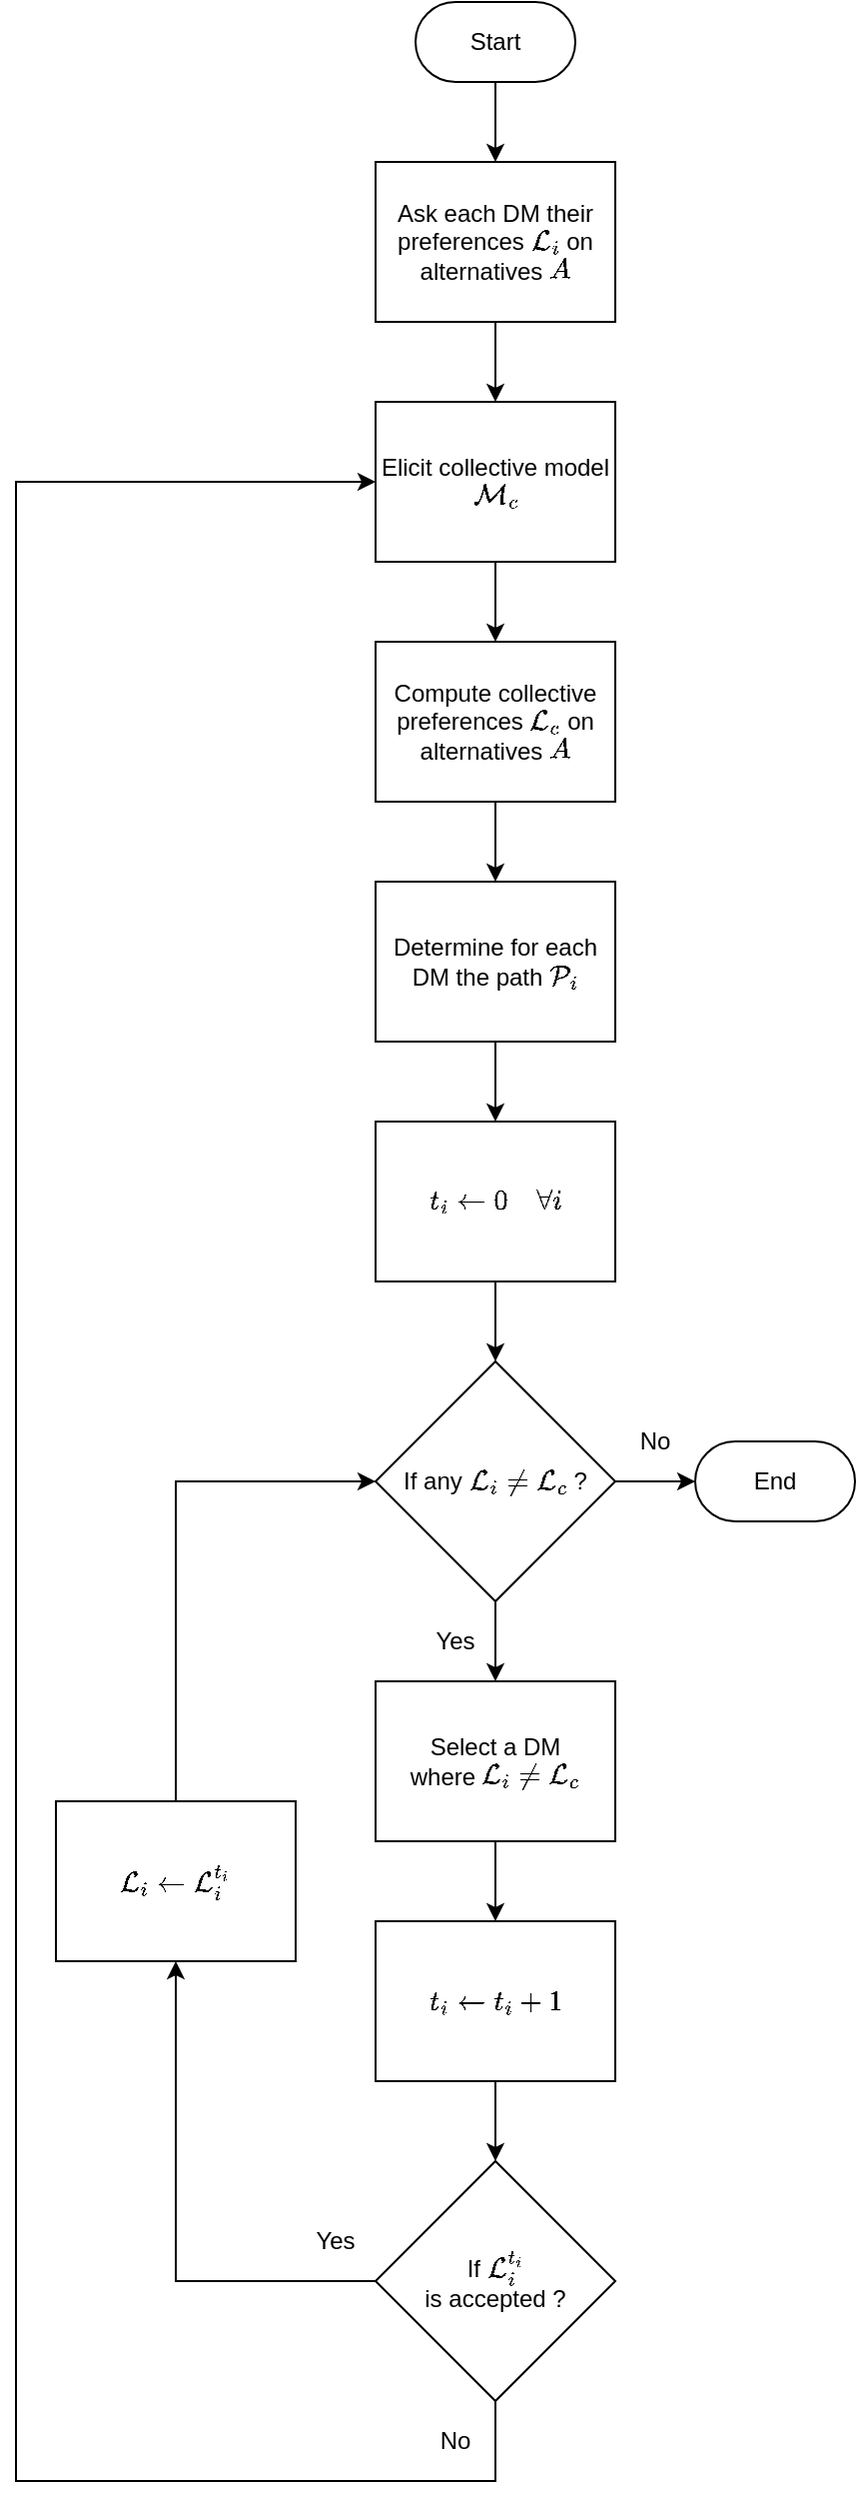 <mxfile version="25.0.1" pages="2">
  <diagram name="Page-1" id="FjsUFNsxTpDgcGU2gkwm">
    <mxGraphModel dx="1722" dy="685" grid="1" gridSize="10" guides="1" tooltips="1" connect="1" arrows="1" fold="1" page="0" pageScale="1" pageWidth="827" pageHeight="1169" math="1" shadow="0">
      <root>
        <mxCell id="0" />
        <mxCell id="1" parent="0" />
        <mxCell id="qaabH04pQQgadvRFd-1W-9" style="edgeStyle=orthogonalEdgeStyle;rounded=0;orthogonalLoop=1;jettySize=auto;html=1;" parent="1" source="qaabH04pQQgadvRFd-1W-6" target="qaabH04pQQgadvRFd-1W-8" edge="1">
          <mxGeometry relative="1" as="geometry" />
        </mxCell>
        <mxCell id="qaabH04pQQgadvRFd-1W-6" value="Start" style="html=1;dashed=0;whiteSpace=wrap;shape=mxgraph.dfd.start" parent="1" vertex="1">
          <mxGeometry x="200" y="200" width="80" height="40" as="geometry" />
        </mxCell>
        <mxCell id="qaabH04pQQgadvRFd-1W-12" value="" style="edgeStyle=orthogonalEdgeStyle;rounded=0;orthogonalLoop=1;jettySize=auto;html=1;" parent="1" source="qaabH04pQQgadvRFd-1W-8" target="qaabH04pQQgadvRFd-1W-11" edge="1">
          <mxGeometry relative="1" as="geometry" />
        </mxCell>
        <mxCell id="qaabH04pQQgadvRFd-1W-8" value="Ask each DM their preferences&amp;nbsp;&lt;span style=&quot;background-color: initial;&quot;&gt;\(\mathcal{L}_i\) on alternatives \(A\)&lt;/span&gt;" style="rounded=0;whiteSpace=wrap;html=1;" parent="1" vertex="1">
          <mxGeometry x="180" y="280" width="120" height="80" as="geometry" />
        </mxCell>
        <mxCell id="RybsW2xUJ8Wm3ZWdojGP-2" value="" style="edgeStyle=orthogonalEdgeStyle;rounded=0;orthogonalLoop=1;jettySize=auto;html=1;" parent="1" source="qaabH04pQQgadvRFd-1W-11" target="RybsW2xUJ8Wm3ZWdojGP-1" edge="1">
          <mxGeometry relative="1" as="geometry" />
        </mxCell>
        <mxCell id="qaabH04pQQgadvRFd-1W-11" value="Elicit collective model \(\mathcal{M}_c\)" style="whiteSpace=wrap;html=1;rounded=0;" parent="1" vertex="1">
          <mxGeometry x="180" y="400" width="120" height="80" as="geometry" />
        </mxCell>
        <mxCell id="RybsW2xUJ8Wm3ZWdojGP-5" value="" style="edgeStyle=orthogonalEdgeStyle;rounded=0;orthogonalLoop=1;jettySize=auto;html=1;" parent="1" source="qaabH04pQQgadvRFd-1W-13" target="RybsW2xUJ8Wm3ZWdojGP-4" edge="1">
          <mxGeometry relative="1" as="geometry" />
        </mxCell>
        <mxCell id="qaabH04pQQgadvRFd-1W-13" value="Determine for each DM the path \(\mathcal{P}_i\)" style="whiteSpace=wrap;html=1;rounded=0;" parent="1" vertex="1">
          <mxGeometry x="180" y="640" width="120" height="80" as="geometry" />
        </mxCell>
        <mxCell id="qaabH04pQQgadvRFd-1W-28" value="" style="edgeStyle=orthogonalEdgeStyle;rounded=0;orthogonalLoop=1;jettySize=auto;html=1;" parent="1" source="qaabH04pQQgadvRFd-1W-25" target="qaabH04pQQgadvRFd-1W-27" edge="1">
          <mxGeometry relative="1" as="geometry" />
        </mxCell>
        <mxCell id="qaabH04pQQgadvRFd-1W-25" value="\(t_i \gets t_i + 1\)" style="whiteSpace=wrap;html=1;rounded=0;" parent="1" vertex="1">
          <mxGeometry x="180" y="1160" width="120" height="80" as="geometry" />
        </mxCell>
        <mxCell id="qaabH04pQQgadvRFd-1W-45" value="" style="edgeStyle=orthogonalEdgeStyle;rounded=0;orthogonalLoop=1;jettySize=auto;html=1;" parent="1" source="qaabH04pQQgadvRFd-1W-27" target="qaabH04pQQgadvRFd-1W-41" edge="1">
          <mxGeometry relative="1" as="geometry">
            <mxPoint x="140" y="1220" as="targetPoint" />
          </mxGeometry>
        </mxCell>
        <mxCell id="qaabH04pQQgadvRFd-1W-54" style="edgeStyle=orthogonalEdgeStyle;rounded=0;orthogonalLoop=1;jettySize=auto;html=1;" parent="1" source="qaabH04pQQgadvRFd-1W-27" target="qaabH04pQQgadvRFd-1W-11" edge="1">
          <mxGeometry relative="1" as="geometry">
            <mxPoint x="-120" y="680" as="targetPoint" />
            <Array as="points">
              <mxPoint x="240" y="1440" />
              <mxPoint y="1440" />
              <mxPoint y="440" />
            </Array>
          </mxGeometry>
        </mxCell>
        <mxCell id="qaabH04pQQgadvRFd-1W-27" value="If &lt;span style=&quot;background-color: initial;&quot;&gt;\(\mathcal{L}_i^{t_i}\)&lt;/span&gt;&lt;div&gt;&lt;span style=&quot;background-color: initial;&quot;&gt;is accepted ?&lt;/span&gt;&lt;/div&gt;" style="rhombus;whiteSpace=wrap;html=1;rounded=0;" parent="1" vertex="1">
          <mxGeometry x="180" y="1280" width="120" height="120" as="geometry" />
        </mxCell>
        <mxCell id="qaabH04pQQgadvRFd-1W-40" style="edgeStyle=orthogonalEdgeStyle;rounded=0;orthogonalLoop=1;jettySize=auto;html=1;" parent="1" source="qaabH04pQQgadvRFd-1W-29" target="FKqDToA3oZGnm_qYhe_x-12" edge="1">
          <mxGeometry relative="1" as="geometry" />
        </mxCell>
        <mxCell id="qaabH04pQQgadvRFd-1W-55" style="edgeStyle=orthogonalEdgeStyle;rounded=0;orthogonalLoop=1;jettySize=auto;html=1;" parent="1" source="qaabH04pQQgadvRFd-1W-29" edge="1">
          <mxGeometry relative="1" as="geometry">
            <mxPoint x="340" y="940" as="targetPoint" />
          </mxGeometry>
        </mxCell>
        <mxCell id="qaabH04pQQgadvRFd-1W-29" value="If any \(\mathcal{L}_i \ne \mathcal{L}_c\) ?" style="rhombus;whiteSpace=wrap;html=1;rounded=0;" parent="1" vertex="1">
          <mxGeometry x="180" y="880" width="120" height="120" as="geometry" />
        </mxCell>
        <mxCell id="qaabH04pQQgadvRFd-1W-47" style="edgeStyle=orthogonalEdgeStyle;rounded=0;orthogonalLoop=1;jettySize=auto;html=1;" parent="1" source="qaabH04pQQgadvRFd-1W-41" target="qaabH04pQQgadvRFd-1W-29" edge="1">
          <mxGeometry relative="1" as="geometry">
            <Array as="points">
              <mxPoint x="80" y="940" />
            </Array>
          </mxGeometry>
        </mxCell>
        <mxCell id="qaabH04pQQgadvRFd-1W-41" value="\(\mathcal{L}_i \gets \mathcal{L}_i^{t_i}\)" style="whiteSpace=wrap;html=1;rounded=0;" parent="1" vertex="1">
          <mxGeometry x="20" y="1100" width="120" height="80" as="geometry" />
        </mxCell>
        <mxCell id="qaabH04pQQgadvRFd-1W-49" value="End" style="html=1;dashed=0;whiteSpace=wrap;shape=mxgraph.dfd.start" parent="1" vertex="1">
          <mxGeometry x="340" y="920" width="80" height="40" as="geometry" />
        </mxCell>
        <mxCell id="FKqDToA3oZGnm_qYhe_x-1" value="Yes" style="text;html=1;align=center;verticalAlign=middle;whiteSpace=wrap;rounded=0;" parent="1" vertex="1">
          <mxGeometry x="200" y="1000" width="40" height="40" as="geometry" />
        </mxCell>
        <mxCell id="FKqDToA3oZGnm_qYhe_x-2" value="No" style="text;html=1;align=center;verticalAlign=middle;whiteSpace=wrap;rounded=0;" parent="1" vertex="1">
          <mxGeometry x="300" y="900" width="40" height="40" as="geometry" />
        </mxCell>
        <mxCell id="FKqDToA3oZGnm_qYhe_x-3" value="Yes" style="text;html=1;align=center;verticalAlign=middle;whiteSpace=wrap;rounded=0;" parent="1" vertex="1">
          <mxGeometry x="140" y="1300" width="40" height="40" as="geometry" />
        </mxCell>
        <mxCell id="FKqDToA3oZGnm_qYhe_x-4" value="No" style="text;html=1;align=center;verticalAlign=middle;whiteSpace=wrap;rounded=0;" parent="1" vertex="1">
          <mxGeometry x="200" y="1400" width="40" height="40" as="geometry" />
        </mxCell>
        <mxCell id="FKqDToA3oZGnm_qYhe_x-13" value="" style="edgeStyle=orthogonalEdgeStyle;rounded=0;orthogonalLoop=1;jettySize=auto;html=1;" parent="1" source="FKqDToA3oZGnm_qYhe_x-12" target="qaabH04pQQgadvRFd-1W-25" edge="1">
          <mxGeometry relative="1" as="geometry" />
        </mxCell>
        <mxCell id="FKqDToA3oZGnm_qYhe_x-12" value="Select a DM&lt;div&gt;where \(\mathcal{L}_i \ne \mathcal{L}_c\)&lt;/div&gt;" style="rounded=0;whiteSpace=wrap;html=1;" parent="1" vertex="1">
          <mxGeometry x="180" y="1040" width="120" height="80" as="geometry" />
        </mxCell>
        <mxCell id="RybsW2xUJ8Wm3ZWdojGP-3" value="" style="edgeStyle=orthogonalEdgeStyle;rounded=0;orthogonalLoop=1;jettySize=auto;html=1;" parent="1" source="RybsW2xUJ8Wm3ZWdojGP-1" target="qaabH04pQQgadvRFd-1W-13" edge="1">
          <mxGeometry relative="1" as="geometry" />
        </mxCell>
        <mxCell id="RybsW2xUJ8Wm3ZWdojGP-1" value="&lt;div&gt;Compute collective preferences&amp;nbsp;&lt;span style=&quot;background-color: initial;&quot;&gt;\(\mathcal{L}_c\) on alternatives \(A\)&lt;/span&gt;&lt;/div&gt;" style="whiteSpace=wrap;html=1;rounded=0;" parent="1" vertex="1">
          <mxGeometry x="180" y="520" width="120" height="80" as="geometry" />
        </mxCell>
        <mxCell id="RybsW2xUJ8Wm3ZWdojGP-6" value="" style="edgeStyle=orthogonalEdgeStyle;rounded=0;orthogonalLoop=1;jettySize=auto;html=1;" parent="1" source="RybsW2xUJ8Wm3ZWdojGP-4" target="qaabH04pQQgadvRFd-1W-29" edge="1">
          <mxGeometry relative="1" as="geometry" />
        </mxCell>
        <mxCell id="RybsW2xUJ8Wm3ZWdojGP-4" value="\(t_i \gets 0 \quad \forall i\)" style="whiteSpace=wrap;html=1;rounded=0;" parent="1" vertex="1">
          <mxGeometry x="180" y="760" width="120" height="80" as="geometry" />
        </mxCell>
      </root>
    </mxGraphModel>
  </diagram>
  <diagram name="Copie de Page-1" id="4iImEkCJJELZKiftRp8D">
    <mxGraphModel dx="1996" dy="1226" grid="1" gridSize="10" guides="1" tooltips="1" connect="1" arrows="1" fold="1" page="0" pageScale="1" pageWidth="827" pageHeight="1169" math="1" shadow="0">
      <root>
        <mxCell id="wrT4-ReSR-lD7pSwsr2c-0" />
        <mxCell id="wrT4-ReSR-lD7pSwsr2c-1" parent="wrT4-ReSR-lD7pSwsr2c-0" />
        <mxCell id="WPmVL4JJI1YCjwFq4VIU-1" value="" style="edgeStyle=orthogonalEdgeStyle;rounded=0;orthogonalLoop=1;jettySize=auto;html=1;" edge="1" parent="wrT4-ReSR-lD7pSwsr2c-1" source="wrT4-ReSR-lD7pSwsr2c-3" target="WPmVL4JJI1YCjwFq4VIU-0">
          <mxGeometry relative="1" as="geometry" />
        </mxCell>
        <mxCell id="wrT4-ReSR-lD7pSwsr2c-3" value="Start" style="html=1;dashed=0;whiteSpace=wrap;shape=mxgraph.dfd.start" vertex="1" parent="wrT4-ReSR-lD7pSwsr2c-1">
          <mxGeometry x="200" y="-40" width="80" height="40" as="geometry" />
        </mxCell>
        <mxCell id="wrT4-ReSR-lD7pSwsr2c-4" value="" style="edgeStyle=orthogonalEdgeStyle;rounded=0;orthogonalLoop=1;jettySize=auto;html=1;" edge="1" parent="wrT4-ReSR-lD7pSwsr2c-1" source="wrT4-ReSR-lD7pSwsr2c-5" target="wrT4-ReSR-lD7pSwsr2c-7">
          <mxGeometry relative="1" as="geometry" />
        </mxCell>
        <mxCell id="wrT4-ReSR-lD7pSwsr2c-5" value="Pairwise comparisons \(\mathcal{L}_i\) for every DM" style="rounded=0;whiteSpace=wrap;html=1;" vertex="1" parent="wrT4-ReSR-lD7pSwsr2c-1">
          <mxGeometry x="180" y="400" width="120" height="80" as="geometry" />
        </mxCell>
        <mxCell id="wrT4-ReSR-lD7pSwsr2c-6" style="edgeStyle=orthogonalEdgeStyle;rounded=0;orthogonalLoop=1;jettySize=auto;html=1;" edge="1" parent="wrT4-ReSR-lD7pSwsr2c-1" source="wrT4-ReSR-lD7pSwsr2c-7" target="wrT4-ReSR-lD7pSwsr2c-9">
          <mxGeometry relative="1" as="geometry" />
        </mxCell>
        <mxCell id="wrT4-ReSR-lD7pSwsr2c-7" value="Elicited Collective model \(\mathcal{M}_c\) and&lt;div&gt;its preferences \(\mathcal{L}_c\)&lt;/div&gt;" style="whiteSpace=wrap;html=1;rounded=0;" vertex="1" parent="wrT4-ReSR-lD7pSwsr2c-1">
          <mxGeometry x="180" y="520" width="120" height="80" as="geometry" />
        </mxCell>
        <mxCell id="wrT4-ReSR-lD7pSwsr2c-8" style="edgeStyle=orthogonalEdgeStyle;rounded=0;orthogonalLoop=1;jettySize=auto;html=1;" edge="1" parent="wrT4-ReSR-lD7pSwsr2c-1" source="wrT4-ReSR-lD7pSwsr2c-9" target="wrT4-ReSR-lD7pSwsr2c-17">
          <mxGeometry relative="1" as="geometry" />
        </mxCell>
        <mxCell id="wrT4-ReSR-lD7pSwsr2c-9" value="Path \(\mathcal{P}_i\)&amp;nbsp;&lt;span style=&quot;background-color: initial;&quot;&gt;from&lt;/span&gt;&lt;div&gt;&lt;span style=&quot;background-color: initial;&quot;&gt;\(\mathcal{L}_i\) to \(\mathcal{L}_c\)&lt;/span&gt;&lt;/div&gt;" style="whiteSpace=wrap;html=1;rounded=0;" vertex="1" parent="wrT4-ReSR-lD7pSwsr2c-1">
          <mxGeometry x="180" y="640" width="120" height="80" as="geometry" />
        </mxCell>
        <mxCell id="-Dm6w1mbxY7R67I0wlVk-1" value="" style="edgeStyle=orthogonalEdgeStyle;rounded=0;orthogonalLoop=1;jettySize=auto;html=1;" edge="1" parent="wrT4-ReSR-lD7pSwsr2c-1" source="wrT4-ReSR-lD7pSwsr2c-11" target="-Dm6w1mbxY7R67I0wlVk-0">
          <mxGeometry relative="1" as="geometry" />
        </mxCell>
        <mxCell id="wrT4-ReSR-lD7pSwsr2c-11" value="\(\mathcal{L}_i&#39; \gets\) next preferences changes&lt;div&gt;in \(\mathcal{P}_i\)&lt;/div&gt;" style="whiteSpace=wrap;html=1;rounded=0;" vertex="1" parent="wrT4-ReSR-lD7pSwsr2c-1">
          <mxGeometry x="180" y="1040" width="120" height="80" as="geometry" />
        </mxCell>
        <mxCell id="wrT4-ReSR-lD7pSwsr2c-12" value="" style="edgeStyle=orthogonalEdgeStyle;rounded=0;orthogonalLoop=1;jettySize=auto;html=1;" edge="1" parent="wrT4-ReSR-lD7pSwsr2c-1" source="wrT4-ReSR-lD7pSwsr2c-14" target="wrT4-ReSR-lD7pSwsr2c-19">
          <mxGeometry relative="1" as="geometry">
            <mxPoint x="140" y="1100" as="targetPoint" />
          </mxGeometry>
        </mxCell>
        <mxCell id="wrT4-ReSR-lD7pSwsr2c-13" style="edgeStyle=orthogonalEdgeStyle;rounded=0;orthogonalLoop=1;jettySize=auto;html=1;" edge="1" parent="wrT4-ReSR-lD7pSwsr2c-1" source="wrT4-ReSR-lD7pSwsr2c-14" target="wrT4-ReSR-lD7pSwsr2c-7">
          <mxGeometry relative="1" as="geometry">
            <mxPoint x="-120" y="680" as="targetPoint" />
            <Array as="points">
              <mxPoint x="240" y="1440" />
              <mxPoint y="1440" />
              <mxPoint y="560" />
            </Array>
          </mxGeometry>
        </mxCell>
        <mxCell id="wrT4-ReSR-lD7pSwsr2c-14" value="If all&amp;nbsp;&lt;span style=&quot;background-color: initial;&quot;&gt;\(\mathcal{M}_i&#39;\)&lt;/span&gt;&lt;div&gt;&lt;span style=&quot;background-color: initial;&quot;&gt;are accepted ?&lt;/span&gt;&lt;/div&gt;" style="rhombus;whiteSpace=wrap;html=1;rounded=0;" vertex="1" parent="wrT4-ReSR-lD7pSwsr2c-1">
          <mxGeometry x="180" y="1280" width="120" height="120" as="geometry" />
        </mxCell>
        <mxCell id="wrT4-ReSR-lD7pSwsr2c-15" style="edgeStyle=orthogonalEdgeStyle;rounded=0;orthogonalLoop=1;jettySize=auto;html=1;" edge="1" parent="wrT4-ReSR-lD7pSwsr2c-1" source="wrT4-ReSR-lD7pSwsr2c-17" target="wrT4-ReSR-lD7pSwsr2c-26">
          <mxGeometry relative="1" as="geometry" />
        </mxCell>
        <mxCell id="wrT4-ReSR-lD7pSwsr2c-16" style="edgeStyle=orthogonalEdgeStyle;rounded=0;orthogonalLoop=1;jettySize=auto;html=1;" edge="1" parent="wrT4-ReSR-lD7pSwsr2c-1" source="wrT4-ReSR-lD7pSwsr2c-17">
          <mxGeometry relative="1" as="geometry">
            <mxPoint x="340" y="820" as="targetPoint" />
          </mxGeometry>
        </mxCell>
        <mxCell id="wrT4-ReSR-lD7pSwsr2c-17" value="If any \(\mathcal{L}_i \ne \mathcal{L}_c\) ?" style="rhombus;whiteSpace=wrap;html=1;rounded=0;" vertex="1" parent="wrT4-ReSR-lD7pSwsr2c-1">
          <mxGeometry x="180" y="760" width="120" height="120" as="geometry" />
        </mxCell>
        <mxCell id="wrT4-ReSR-lD7pSwsr2c-18" style="edgeStyle=orthogonalEdgeStyle;rounded=0;orthogonalLoop=1;jettySize=auto;html=1;" edge="1" parent="wrT4-ReSR-lD7pSwsr2c-1" source="wrT4-ReSR-lD7pSwsr2c-19" target="wrT4-ReSR-lD7pSwsr2c-17">
          <mxGeometry relative="1" as="geometry">
            <Array as="points">
              <mxPoint x="80" y="820" />
            </Array>
          </mxGeometry>
        </mxCell>
        <mxCell id="wrT4-ReSR-lD7pSwsr2c-19" value="Update \(\mathcal{L}_i\) with \(\mathcal{L}_i&#39;\)" style="whiteSpace=wrap;html=1;rounded=0;" vertex="1" parent="wrT4-ReSR-lD7pSwsr2c-1">
          <mxGeometry x="20" y="1040" width="120" height="80" as="geometry" />
        </mxCell>
        <mxCell id="wrT4-ReSR-lD7pSwsr2c-20" value="End" style="html=1;dashed=0;whiteSpace=wrap;shape=mxgraph.dfd.start" vertex="1" parent="wrT4-ReSR-lD7pSwsr2c-1">
          <mxGeometry x="340" y="800" width="80" height="40" as="geometry" />
        </mxCell>
        <mxCell id="wrT4-ReSR-lD7pSwsr2c-21" value="Yes" style="text;html=1;align=center;verticalAlign=middle;whiteSpace=wrap;rounded=0;" vertex="1" parent="wrT4-ReSR-lD7pSwsr2c-1">
          <mxGeometry x="240" y="880" width="40" height="40" as="geometry" />
        </mxCell>
        <mxCell id="wrT4-ReSR-lD7pSwsr2c-22" value="No" style="text;html=1;align=center;verticalAlign=middle;whiteSpace=wrap;rounded=0;" vertex="1" parent="wrT4-ReSR-lD7pSwsr2c-1">
          <mxGeometry x="300" y="780" width="40" height="40" as="geometry" />
        </mxCell>
        <mxCell id="wrT4-ReSR-lD7pSwsr2c-23" value="Yes" style="text;html=1;align=center;verticalAlign=middle;whiteSpace=wrap;rounded=0;" vertex="1" parent="wrT4-ReSR-lD7pSwsr2c-1">
          <mxGeometry x="140" y="1300" width="40" height="40" as="geometry" />
        </mxCell>
        <mxCell id="wrT4-ReSR-lD7pSwsr2c-24" value="No" style="text;html=1;align=center;verticalAlign=middle;whiteSpace=wrap;rounded=0;" vertex="1" parent="wrT4-ReSR-lD7pSwsr2c-1">
          <mxGeometry x="240" y="1400" width="40" height="40" as="geometry" />
        </mxCell>
        <mxCell id="wrT4-ReSR-lD7pSwsr2c-25" value="" style="edgeStyle=orthogonalEdgeStyle;rounded=0;orthogonalLoop=1;jettySize=auto;html=1;" edge="1" parent="wrT4-ReSR-lD7pSwsr2c-1" source="wrT4-ReSR-lD7pSwsr2c-26" target="wrT4-ReSR-lD7pSwsr2c-11">
          <mxGeometry relative="1" as="geometry" />
        </mxCell>
        <mxCell id="wrT4-ReSR-lD7pSwsr2c-26" value="Select DMs&lt;div&gt;where \(\mathcal{L}_i \ne \mathcal{L}_c\)&lt;/div&gt;" style="rounded=0;whiteSpace=wrap;html=1;" vertex="1" parent="wrT4-ReSR-lD7pSwsr2c-1">
          <mxGeometry x="180" y="920" width="120" height="80" as="geometry" />
        </mxCell>
        <mxCell id="WPmVL4JJI1YCjwFq4VIU-3" value="" style="edgeStyle=orthogonalEdgeStyle;rounded=0;orthogonalLoop=1;jettySize=auto;html=1;" edge="1" parent="wrT4-ReSR-lD7pSwsr2c-1" source="WPmVL4JJI1YCjwFq4VIU-0" target="WPmVL4JJI1YCjwFq4VIU-2">
          <mxGeometry relative="1" as="geometry" />
        </mxCell>
        <mxCell id="WPmVL4JJI1YCjwFq4VIU-0" value="Random original SRMP model \(\mathcal{M}_o\)" style="rounded=0;whiteSpace=wrap;html=1;" vertex="1" parent="wrT4-ReSR-lD7pSwsr2c-1">
          <mxGeometry x="180" y="40" width="120" height="80" as="geometry" />
        </mxCell>
        <mxCell id="WPmVL4JJI1YCjwFq4VIU-5" value="" style="edgeStyle=orthogonalEdgeStyle;rounded=0;orthogonalLoop=1;jettySize=auto;html=1;" edge="1" parent="wrT4-ReSR-lD7pSwsr2c-1" source="WPmVL4JJI1YCjwFq4VIU-2" target="WPmVL4JJI1YCjwFq4VIU-4">
          <mxGeometry relative="1" as="geometry" />
        </mxCell>
        <mxCell id="WPmVL4JJI1YCjwFq4VIU-2" value="Random SRMP models \(\mathcal{M}_i\) for every DM" style="rounded=0;whiteSpace=wrap;html=1;" vertex="1" parent="wrT4-ReSR-lD7pSwsr2c-1">
          <mxGeometry x="180" y="160" width="120" height="80" as="geometry" />
        </mxCell>
        <mxCell id="WPmVL4JJI1YCjwFq4VIU-9" value="" style="edgeStyle=orthogonalEdgeStyle;rounded=0;orthogonalLoop=1;jettySize=auto;html=1;" edge="1" parent="wrT4-ReSR-lD7pSwsr2c-1" source="WPmVL4JJI1YCjwFq4VIU-4" target="wrT4-ReSR-lD7pSwsr2c-5">
          <mxGeometry relative="1" as="geometry" />
        </mxCell>
        <mxCell id="WPmVL4JJI1YCjwFq4VIU-4" value="Random training alternatives \(\mathcal{A}\)" style="rounded=0;whiteSpace=wrap;html=1;" vertex="1" parent="wrT4-ReSR-lD7pSwsr2c-1">
          <mxGeometry x="180" y="280" width="120" height="80" as="geometry" />
        </mxCell>
        <mxCell id="-Dm6w1mbxY7R67I0wlVk-2" style="edgeStyle=orthogonalEdgeStyle;rounded=0;orthogonalLoop=1;jettySize=auto;html=1;" edge="1" parent="wrT4-ReSR-lD7pSwsr2c-1" source="-Dm6w1mbxY7R67I0wlVk-0" target="wrT4-ReSR-lD7pSwsr2c-14">
          <mxGeometry relative="1" as="geometry" />
        </mxCell>
        <mxCell id="-Dm6w1mbxY7R67I0wlVk-0" value="Elicited model \(\mathcal{M}_i&#39;\) from \(\mathcal{L}_i\)&lt;span style=&quot;color: rgba(0, 0, 0, 0); font-family: monospace; font-size: 0px; text-align: start; text-wrap: nowrap;&quot;&gt;aphModel%3E%3Croot%3E%3CmxCell%20id%3D%220%22%2F%3E%3CmxCell%20id%3D%221%22%20parent%3D%220%22%2F%3E%3CmxCell%20id%3D%222%22%20value%3D%22%5C(%5Cmathcal%7BL%7D_i&#39;%20%5Cgets%5C)%20next%20preferences%20changes%26lt%3Bdiv%26gt%3Bin%20%5C(%5Cmathcal%7BP%7D_i%5C)%26lt%3B%2Fdiv%26gt%3B%22%20style%3D%22whiteSpace%3Dwrap%3Bhtml%3D1%3Brounded%3D0%3B%22%20vertex%3D%221%22%20parent%3D%221%22%3E%3CmxGeometry%20x%3D%22180%22%20y%3D%221040%22%20width%3D%22120%22%20height%3D%2280%22%20as%3D%22geometry%22%2F%3E%3C%2FmxCell%3E%3C%2Froot%3E%3C%2FmxGraphModel%3E&lt;/span&gt;&lt;span style=&quot;color: rgba(0, 0, 0, 0); font-family: monospace; font-size: 0px; text-align: start; text-wrap: nowrap;&quot;&gt;%&lt;/span&gt;&lt;span style=&quot;color: rgba(0, 0, 0, 0); font-family: monospace; font-size: 0px; text-align: start; text-wrap: nowrap;&quot;&gt;%3CmxGraphModel%3E%3Croot%3E%3CmxCell%20id%3D%220%22%2F%3E%3CmxCell%20id%3D%221%22%20parent%3D%220%22%2F%3E%3CmxCell%20id%3D%222%22%20value%3D%22%5C(%5Cmathcal%7BL%7D_i&#39;%20%5Cgets%5C)%20next%20preferences%20changes%26lt%3Bdiv%26gt%3Bin%20%5C(%5Cmathcal%7BP%7D_i%5C)%26lt%3B%2Fdiv%26gt%3B%22%20style%3D%22whiteSpace%3Dwrap%3Bhtml%3D1%3Brounded%3D0%3B%22%20vertex%3D%221%22%20parent%3D%221%22%3E%3CmxGeometry%20x%3D%22180%22%20y%3D%221040%22%20width%3D%22120%22%20height%3D%2280%22%20as%3D%22geometry%22%2F%3E%3C%2FmxCell%3E%3C%2Froot%3E%3C%2FmxGraphModel%3Ema&lt;/span&gt;&lt;span style=&quot;color: rgba(0, 0, 0, 0); font-family: monospace; font-size: 0px; text-align: start; text-wrap: nowrap;&quot;&gt;3CmxGraphModel%3E%3Croot%3E%3CmxCell%20id%3D%220%22%2F%3E%3CmxCell%20id%3D%221%22%20parent%3D%220%22%2F%3E%3CmxCell%20id%3D%222%22%20value%3D%22%5C(%5Cmathcal%7BL%7D_i&#39;%20%5Cgets%5C)%20next%20preferences%20changes%26lt%3Bdiv%26gt%3Bin%20%5C(%5Cmathcal%7BP%7D_i%5C)%26lt%3B%2Fdiv%26gt%3B%22%20style%3D%22whiteSpace%3Dwrap%3Bhtml%3D1%3Brounded%3D0%3B%22%20vertex%3D%221%22%20parent%3D%221%22%3E%3CmxGeometry%20x%3D%22180%22%20y%3D%221040%22%20width%3D%22120%22%20height%3D%2280%22%20as%3D%22geometry%22%2F%3E%3C%2FmxCell%3E%3C%2Froot%3E%3C%2FmxGraphModel%3E{M}_&lt;/span&gt;" style="whiteSpace=wrap;html=1;rounded=0;" vertex="1" parent="wrT4-ReSR-lD7pSwsr2c-1">
          <mxGeometry x="180" y="1160" width="120" height="80" as="geometry" />
        </mxCell>
      </root>
    </mxGraphModel>
  </diagram>
</mxfile>
